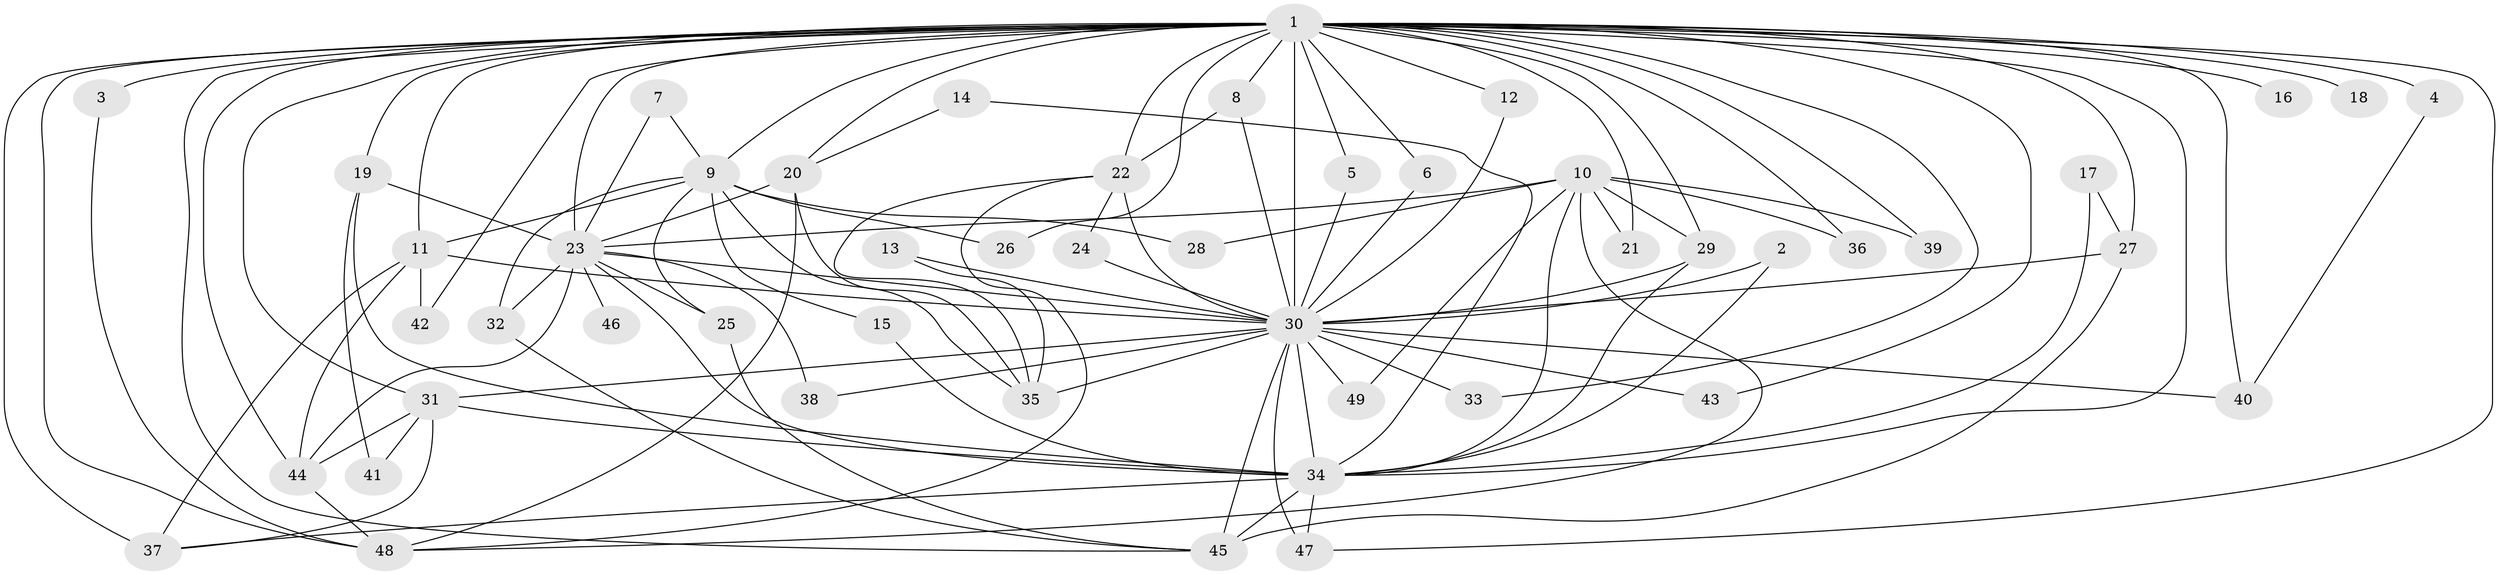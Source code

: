 // original degree distribution, {15: 0.010309278350515464, 24: 0.010309278350515464, 14: 0.010309278350515464, 20: 0.010309278350515464, 13: 0.010309278350515464, 18: 0.020618556701030927, 27: 0.010309278350515464, 19: 0.010309278350515464, 16: 0.010309278350515464, 3: 0.17525773195876287, 4: 0.05154639175257732, 2: 0.5360824742268041, 11: 0.010309278350515464, 9: 0.010309278350515464, 5: 0.08247422680412371, 6: 0.020618556701030927, 7: 0.010309278350515464}
// Generated by graph-tools (version 1.1) at 2025/49/03/09/25 03:49:27]
// undirected, 49 vertices, 112 edges
graph export_dot {
graph [start="1"]
  node [color=gray90,style=filled];
  1;
  2;
  3;
  4;
  5;
  6;
  7;
  8;
  9;
  10;
  11;
  12;
  13;
  14;
  15;
  16;
  17;
  18;
  19;
  20;
  21;
  22;
  23;
  24;
  25;
  26;
  27;
  28;
  29;
  30;
  31;
  32;
  33;
  34;
  35;
  36;
  37;
  38;
  39;
  40;
  41;
  42;
  43;
  44;
  45;
  46;
  47;
  48;
  49;
  1 -- 3 [weight=2.0];
  1 -- 4 [weight=2.0];
  1 -- 5 [weight=1.0];
  1 -- 6 [weight=1.0];
  1 -- 8 [weight=3.0];
  1 -- 9 [weight=2.0];
  1 -- 11 [weight=3.0];
  1 -- 12 [weight=1.0];
  1 -- 16 [weight=2.0];
  1 -- 18 [weight=2.0];
  1 -- 19 [weight=1.0];
  1 -- 20 [weight=1.0];
  1 -- 21 [weight=1.0];
  1 -- 22 [weight=2.0];
  1 -- 23 [weight=9.0];
  1 -- 26 [weight=1.0];
  1 -- 27 [weight=2.0];
  1 -- 29 [weight=2.0];
  1 -- 30 [weight=8.0];
  1 -- 31 [weight=1.0];
  1 -- 33 [weight=1.0];
  1 -- 34 [weight=8.0];
  1 -- 36 [weight=1.0];
  1 -- 37 [weight=1.0];
  1 -- 39 [weight=1.0];
  1 -- 40 [weight=2.0];
  1 -- 42 [weight=1.0];
  1 -- 43 [weight=1.0];
  1 -- 44 [weight=1.0];
  1 -- 45 [weight=1.0];
  1 -- 47 [weight=1.0];
  1 -- 48 [weight=1.0];
  2 -- 30 [weight=1.0];
  2 -- 34 [weight=1.0];
  3 -- 48 [weight=1.0];
  4 -- 40 [weight=1.0];
  5 -- 30 [weight=1.0];
  6 -- 30 [weight=1.0];
  7 -- 9 [weight=1.0];
  7 -- 23 [weight=1.0];
  8 -- 22 [weight=1.0];
  8 -- 30 [weight=1.0];
  9 -- 11 [weight=1.0];
  9 -- 15 [weight=1.0];
  9 -- 25 [weight=1.0];
  9 -- 26 [weight=1.0];
  9 -- 28 [weight=1.0];
  9 -- 32 [weight=1.0];
  9 -- 35 [weight=1.0];
  10 -- 21 [weight=1.0];
  10 -- 23 [weight=1.0];
  10 -- 28 [weight=1.0];
  10 -- 29 [weight=1.0];
  10 -- 34 [weight=1.0];
  10 -- 36 [weight=1.0];
  10 -- 39 [weight=1.0];
  10 -- 48 [weight=1.0];
  10 -- 49 [weight=1.0];
  11 -- 30 [weight=1.0];
  11 -- 37 [weight=2.0];
  11 -- 42 [weight=1.0];
  11 -- 44 [weight=1.0];
  12 -- 30 [weight=1.0];
  13 -- 30 [weight=2.0];
  13 -- 35 [weight=1.0];
  14 -- 20 [weight=1.0];
  14 -- 34 [weight=1.0];
  15 -- 34 [weight=1.0];
  17 -- 27 [weight=1.0];
  17 -- 34 [weight=1.0];
  19 -- 23 [weight=1.0];
  19 -- 34 [weight=3.0];
  19 -- 41 [weight=1.0];
  20 -- 23 [weight=1.0];
  20 -- 35 [weight=1.0];
  20 -- 48 [weight=1.0];
  22 -- 24 [weight=1.0];
  22 -- 30 [weight=1.0];
  22 -- 35 [weight=1.0];
  22 -- 48 [weight=1.0];
  23 -- 25 [weight=1.0];
  23 -- 30 [weight=5.0];
  23 -- 32 [weight=1.0];
  23 -- 34 [weight=4.0];
  23 -- 38 [weight=1.0];
  23 -- 44 [weight=1.0];
  23 -- 46 [weight=1.0];
  24 -- 30 [weight=1.0];
  25 -- 45 [weight=1.0];
  27 -- 30 [weight=1.0];
  27 -- 45 [weight=1.0];
  29 -- 30 [weight=1.0];
  29 -- 34 [weight=1.0];
  30 -- 31 [weight=1.0];
  30 -- 33 [weight=1.0];
  30 -- 34 [weight=4.0];
  30 -- 35 [weight=2.0];
  30 -- 38 [weight=1.0];
  30 -- 40 [weight=1.0];
  30 -- 43 [weight=1.0];
  30 -- 45 [weight=1.0];
  30 -- 47 [weight=2.0];
  30 -- 49 [weight=1.0];
  31 -- 34 [weight=1.0];
  31 -- 37 [weight=1.0];
  31 -- 41 [weight=1.0];
  31 -- 44 [weight=1.0];
  32 -- 45 [weight=1.0];
  34 -- 37 [weight=1.0];
  34 -- 45 [weight=2.0];
  34 -- 47 [weight=1.0];
  44 -- 48 [weight=1.0];
}
